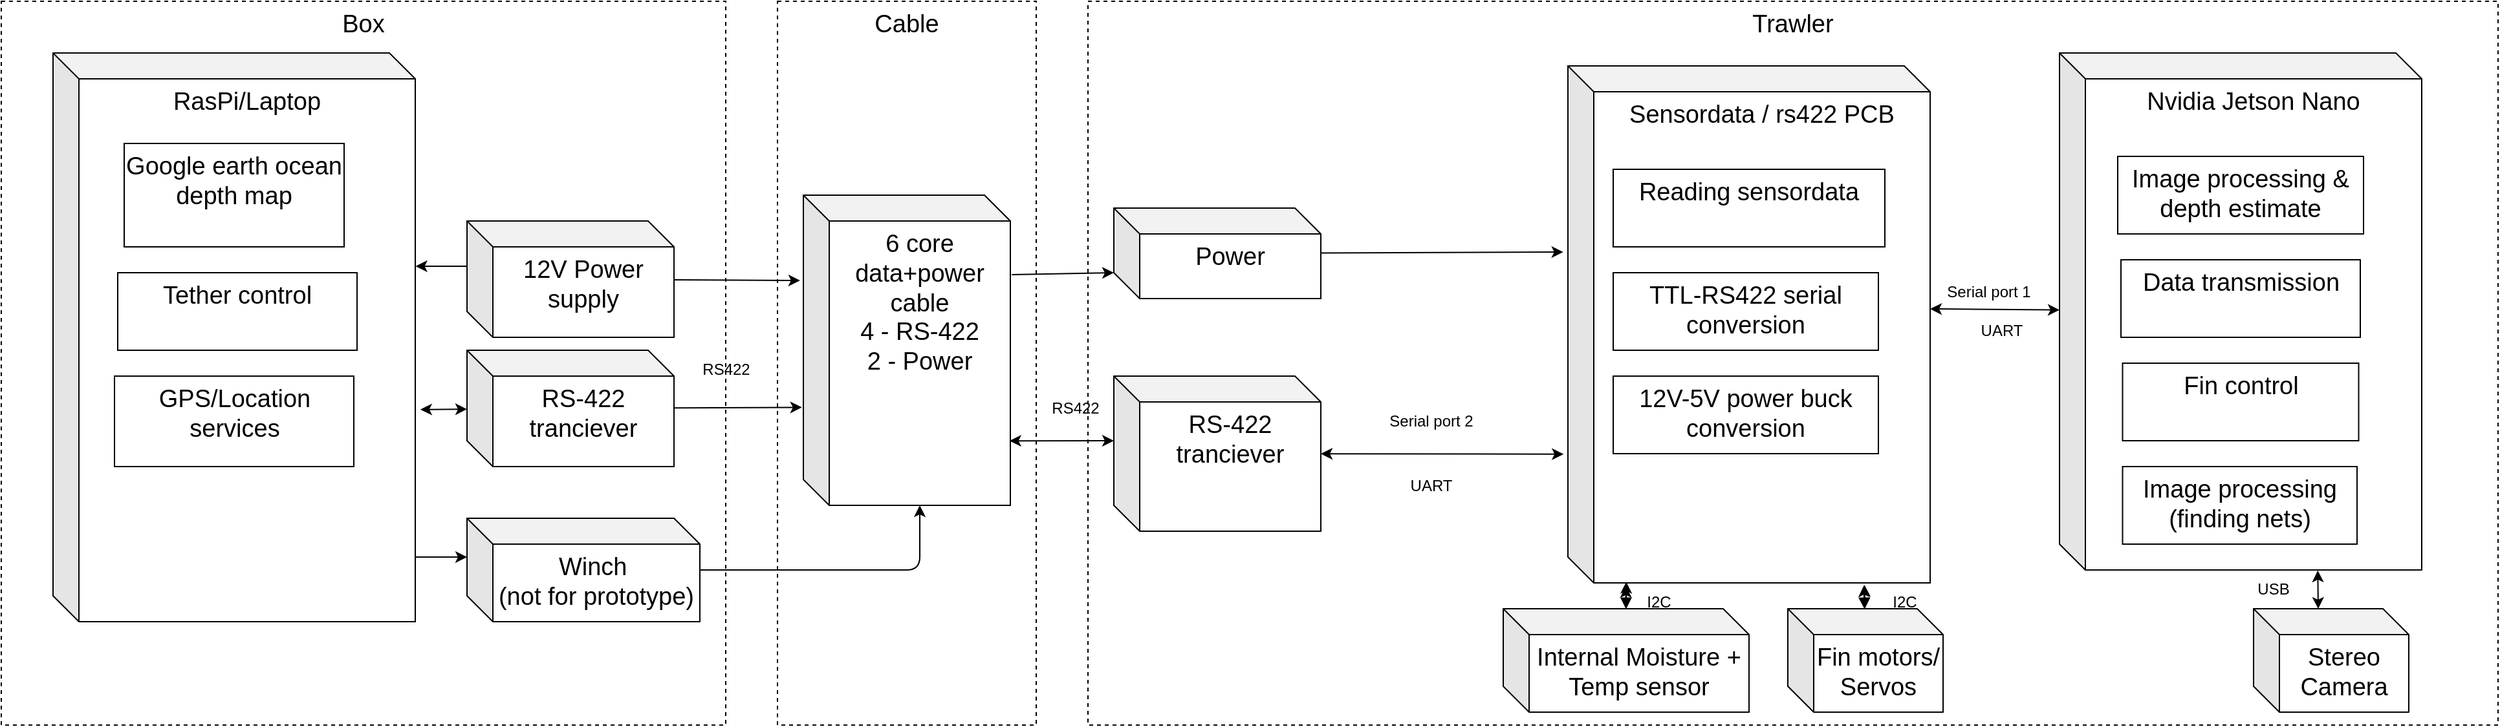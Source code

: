 <mxfile>
    <diagram id="Slhoa-HjcYFDM3AOvHh0" name="Page-1">
        <mxGraphModel dx="1309" dy="719" grid="1" gridSize="10" guides="1" tooltips="1" connect="1" arrows="1" fold="1" page="0" pageScale="1" pageWidth="827" pageHeight="1169" math="0" shadow="0">
            <root>
                <mxCell id="0"/>
                <mxCell id="1" style="locked=1;" parent="0"/>
                <mxCell id="3" value="&lt;font style=&quot;font-size: 19px;&quot;&gt;Box&lt;/font&gt;" style="rounded=0;whiteSpace=wrap;html=1;fillColor=none;dashed=1;verticalAlign=top;" parent="1" vertex="1">
                    <mxGeometry y="80" width="560" height="560" as="geometry"/>
                </mxCell>
                <mxCell id="4" value="&lt;font style=&quot;font-size: 19px;&quot;&gt;Trawler&lt;br&gt;&lt;br&gt;&lt;/font&gt;" style="rounded=0;whiteSpace=wrap;html=1;fillColor=none;dashed=1;verticalAlign=top;" parent="1" vertex="1">
                    <mxGeometry x="840" y="80" width="1090" height="560" as="geometry"/>
                </mxCell>
                <mxCell id="5" value="&lt;font style=&quot;font-size: 19px;&quot;&gt;Cable&lt;/font&gt;" style="rounded=0;whiteSpace=wrap;html=1;fillColor=none;dashed=1;verticalAlign=top;" parent="1" vertex="1">
                    <mxGeometry x="600" y="80" width="200" height="560" as="geometry"/>
                </mxCell>
                <mxCell id="74" style="edgeStyle=none;html=1;entryX=0.819;entryY=1.004;entryDx=0;entryDy=0;entryPerimeter=0;startArrow=block;startFill=1;" edge="1" parent="1" source="31" target="29">
                    <mxGeometry relative="1" as="geometry"/>
                </mxCell>
                <mxCell id="75" style="edgeStyle=none;html=1;entryX=0.16;entryY=1.006;entryDx=0;entryDy=0;entryPerimeter=0;startArrow=block;startFill=1;" edge="1" parent="1" source="34" target="29">
                    <mxGeometry relative="1" as="geometry"/>
                </mxCell>
                <mxCell id="6" value="Box" style="locked=1;" parent="0"/>
                <mxCell id="11" value="RasPi/Laptop" style="shape=cube;whiteSpace=wrap;html=1;boundedLbl=1;backgroundOutline=1;darkOpacity=0.05;darkOpacity2=0.1;fontSize=19;fillColor=default;verticalAlign=top;" parent="6" vertex="1">
                    <mxGeometry x="40" y="120" width="280" height="440" as="geometry"/>
                </mxCell>
                <mxCell id="10" value="Google earth ocean depth map" style="rounded=0;whiteSpace=wrap;html=1;fontSize=19;fillColor=default;verticalAlign=top;" parent="6" vertex="1">
                    <mxGeometry x="95" y="190" width="170" height="80" as="geometry"/>
                </mxCell>
                <mxCell id="51" style="edgeStyle=none;html=1;entryX=-0.016;entryY=0.275;entryDx=0;entryDy=0;entryPerimeter=0;fontSize=19;" parent="6" source="13" target="28" edge="1">
                    <mxGeometry relative="1" as="geometry"/>
                </mxCell>
                <mxCell id="53" style="edgeStyle=none;html=1;exitX=0;exitY=0;exitDx=0;exitDy=35;exitPerimeter=0;entryX=1.001;entryY=0.375;entryDx=0;entryDy=0;entryPerimeter=0;fontSize=19;" parent="6" source="13" target="11" edge="1">
                    <mxGeometry relative="1" as="geometry"/>
                </mxCell>
                <mxCell id="13" value="12V Power supply" style="shape=cube;whiteSpace=wrap;html=1;boundedLbl=1;backgroundOutline=1;darkOpacity=0.05;darkOpacity2=0.1;fontSize=19;fillColor=default;verticalAlign=top;" parent="6" vertex="1">
                    <mxGeometry x="360" y="250" width="160" height="90" as="geometry"/>
                </mxCell>
                <mxCell id="50" style="edgeStyle=none;html=1;entryX=-0.007;entryY=0.684;entryDx=0;entryDy=0;entryPerimeter=0;fontSize=19;" parent="6" source="21" target="28" edge="1">
                    <mxGeometry relative="1" as="geometry"/>
                </mxCell>
                <mxCell id="54" style="edgeStyle=none;html=1;entryX=1.014;entryY=0.627;entryDx=0;entryDy=0;entryPerimeter=0;fontSize=19;startArrow=classic;startFill=1;" parent="6" source="21" target="11" edge="1">
                    <mxGeometry relative="1" as="geometry"/>
                </mxCell>
                <mxCell id="21" value="RS-422 tranciever" style="shape=cube;whiteSpace=wrap;html=1;boundedLbl=1;backgroundOutline=1;darkOpacity=0.05;darkOpacity2=0.1;fontSize=19;fillColor=default;verticalAlign=top;" parent="6" vertex="1">
                    <mxGeometry x="360" y="350" width="160" height="90" as="geometry"/>
                </mxCell>
                <mxCell id="46" value="Tether control" style="rounded=0;whiteSpace=wrap;html=1;fontSize=19;verticalAlign=top;" parent="6" vertex="1">
                    <mxGeometry x="90" y="290" width="185" height="60" as="geometry"/>
                </mxCell>
                <mxCell id="49" style="edgeStyle=none;html=1;entryX=0;entryY=0;entryDx=90;entryDy=240;entryPerimeter=0;fontSize=19;" parent="6" source="48" target="28" edge="1">
                    <mxGeometry relative="1" as="geometry">
                        <Array as="points">
                            <mxPoint x="710" y="520"/>
                        </Array>
                    </mxGeometry>
                </mxCell>
                <mxCell id="48" value="Winch&amp;nbsp;&lt;br&gt;(not for prototype)" style="shape=cube;whiteSpace=wrap;html=1;boundedLbl=1;backgroundOutline=1;darkOpacity=0.05;darkOpacity2=0.1;fontSize=19;verticalAlign=top;" parent="6" vertex="1">
                    <mxGeometry x="360" y="480" width="180" height="80" as="geometry"/>
                </mxCell>
                <mxCell id="55" value="" style="endArrow=classic;html=1;fontSize=19;entryX=0;entryY=0;entryDx=0;entryDy=30;entryPerimeter=0;" parent="6" target="48" edge="1">
                    <mxGeometry width="50" height="50" relative="1" as="geometry">
                        <mxPoint x="320" y="510" as="sourcePoint"/>
                        <mxPoint x="500" y="650" as="targetPoint"/>
                    </mxGeometry>
                </mxCell>
                <mxCell id="67" value="GPS/Location services" style="rounded=0;whiteSpace=wrap;html=1;fontSize=19;verticalAlign=top;" parent="6" vertex="1">
                    <mxGeometry x="87.5" y="370" width="185" height="70" as="geometry"/>
                </mxCell>
                <mxCell id="24" value="Cable" style="locked=1;" parent="0"/>
                <mxCell id="28" value="6 core data+power cable&lt;br&gt;4 - RS-422&lt;br&gt;2 - Power" style="shape=cube;whiteSpace=wrap;html=1;boundedLbl=1;backgroundOutline=1;darkOpacity=0.05;darkOpacity2=0.1;fontSize=19;fillColor=default;verticalAlign=top;" parent="24" vertex="1">
                    <mxGeometry x="620" y="230" width="160" height="240" as="geometry"/>
                </mxCell>
                <mxCell id="86" value="RS422" style="text;html=1;align=center;verticalAlign=middle;resizable=0;points=[];autosize=1;strokeColor=none;fillColor=none;" vertex="1" parent="24">
                    <mxGeometry x="530" y="350" width="60" height="30" as="geometry"/>
                </mxCell>
                <mxCell id="87" value="RS422" style="text;html=1;align=center;verticalAlign=middle;resizable=0;points=[];autosize=1;strokeColor=none;fillColor=none;" vertex="1" parent="24">
                    <mxGeometry x="800" y="380" width="60" height="30" as="geometry"/>
                </mxCell>
                <mxCell id="16" value="Trawler" style="locked=1;" parent="0"/>
                <mxCell id="17" value="Stereo Camera" style="shape=cube;whiteSpace=wrap;html=1;boundedLbl=1;backgroundOutline=1;darkOpacity=0.05;darkOpacity2=0.1;fontSize=19;fillColor=default;verticalAlign=top;" parent="16" vertex="1">
                    <mxGeometry x="1741" y="550" width="120" height="80" as="geometry"/>
                </mxCell>
                <mxCell id="29" value="Sensordata / rs422 PCB" style="shape=cube;whiteSpace=wrap;html=1;boundedLbl=1;backgroundOutline=1;darkOpacity=0.05;darkOpacity2=0.1;fontSize=19;fillColor=default;verticalAlign=top;" parent="16" vertex="1">
                    <mxGeometry x="1211" y="130" width="280" height="400" as="geometry"/>
                </mxCell>
                <mxCell id="79" style="edgeStyle=none;html=1;entryX=0.817;entryY=1.005;entryDx=0;entryDy=0;entryPerimeter=0;startArrow=block;startFill=1;" edge="1" parent="16" source="31" target="29">
                    <mxGeometry relative="1" as="geometry"/>
                </mxCell>
                <mxCell id="31" value="Fin motors/ Servos" style="shape=cube;whiteSpace=wrap;html=1;boundedLbl=1;backgroundOutline=1;darkOpacity=0.05;darkOpacity2=0.1;fontSize=19;fillColor=default;verticalAlign=top;" parent="16" vertex="1">
                    <mxGeometry x="1381" y="550" width="120" height="80" as="geometry"/>
                </mxCell>
                <mxCell id="81" style="edgeStyle=none;html=1;entryX=0.161;entryY=0.998;entryDx=0;entryDy=0;entryPerimeter=0;startArrow=block;startFill=1;" edge="1" parent="16" source="34" target="29">
                    <mxGeometry relative="1" as="geometry"/>
                </mxCell>
                <mxCell id="34" value="Internal Moisture + Temp sensor" style="shape=cube;whiteSpace=wrap;html=1;boundedLbl=1;backgroundOutline=1;darkOpacity=0.05;darkOpacity2=0.1;fontSize=19;fillColor=default;verticalAlign=top;" parent="16" vertex="1">
                    <mxGeometry x="1161" y="550" width="190" height="80" as="geometry"/>
                </mxCell>
                <mxCell id="60" style="edgeStyle=none;html=1;entryX=0;entryY=0;entryDx=50;entryDy=0;entryPerimeter=0;fontSize=19;startArrow=classic;startFill=1;exitX=0.713;exitY=1.001;exitDx=0;exitDy=0;exitPerimeter=0;" parent="16" source="36" target="17" edge="1">
                    <mxGeometry relative="1" as="geometry"/>
                </mxCell>
                <mxCell id="71" style="edgeStyle=none;html=1;entryX=1;entryY=0.47;entryDx=0;entryDy=0;entryPerimeter=0;startArrow=classic;startFill=1;" parent="16" source="36" target="29" edge="1">
                    <mxGeometry relative="1" as="geometry"/>
                </mxCell>
                <mxCell id="36" value="Nvidia Jetson Nano" style="shape=cube;whiteSpace=wrap;html=1;boundedLbl=1;backgroundOutline=1;darkOpacity=0.05;darkOpacity2=0.1;fontSize=19;fillColor=default;verticalAlign=top;" parent="16" vertex="1">
                    <mxGeometry x="1591" y="120" width="280" height="400" as="geometry"/>
                </mxCell>
                <mxCell id="69" style="edgeStyle=none;html=1;entryX=-0.013;entryY=0.36;entryDx=0;entryDy=0;entryPerimeter=0;" parent="16" source="39" target="29" edge="1">
                    <mxGeometry relative="1" as="geometry">
                        <mxPoint x="1080" y="280" as="targetPoint"/>
                    </mxGeometry>
                </mxCell>
                <mxCell id="39" value="Power" style="shape=cube;whiteSpace=wrap;html=1;boundedLbl=1;backgroundOutline=1;darkOpacity=0.05;darkOpacity2=0.1;fontSize=19;fillColor=default;verticalAlign=top;" parent="16" vertex="1">
                    <mxGeometry x="860" y="240" width="160" height="70" as="geometry"/>
                </mxCell>
                <mxCell id="70" style="edgeStyle=none;html=1;entryX=-0.012;entryY=0.751;entryDx=0;entryDy=0;entryPerimeter=0;startArrow=classic;startFill=1;" parent="16" source="40" target="29" edge="1">
                    <mxGeometry relative="1" as="geometry"/>
                </mxCell>
                <mxCell id="40" value="RS-422 tranciever" style="shape=cube;whiteSpace=wrap;html=1;boundedLbl=1;backgroundOutline=1;darkOpacity=0.05;darkOpacity2=0.1;fontSize=19;fillColor=default;verticalAlign=top;" parent="16" vertex="1">
                    <mxGeometry x="860" y="370" width="160" height="120" as="geometry"/>
                </mxCell>
                <mxCell id="41" value="&lt;font style=&quot;font-size: 19px;&quot;&gt;Image processing &amp;amp; depth estimate&lt;/font&gt;" style="rounded=0;whiteSpace=wrap;html=1;verticalAlign=top;" parent="16" vertex="1">
                    <mxGeometry x="1636" y="200" width="190" height="60" as="geometry"/>
                </mxCell>
                <mxCell id="42" value="Data transmission" style="whiteSpace=wrap;html=1;fontSize=19;verticalAlign=top;" parent="16" vertex="1">
                    <mxGeometry x="1638.5" y="280" width="185" height="60" as="geometry"/>
                </mxCell>
                <mxCell id="43" value="Fin control" style="rounded=0;whiteSpace=wrap;html=1;fontSize=19;verticalAlign=top;" parent="16" vertex="1">
                    <mxGeometry x="1639.75" y="360" width="182.5" height="60" as="geometry"/>
                </mxCell>
                <mxCell id="44" value="Reading sensordata" style="rounded=0;whiteSpace=wrap;html=1;fontSize=19;verticalAlign=top;" parent="16" vertex="1">
                    <mxGeometry x="1246" y="210" width="210" height="60" as="geometry"/>
                </mxCell>
                <mxCell id="45" value="TTL-RS422 serial conversion" style="rounded=0;whiteSpace=wrap;html=1;fontSize=19;verticalAlign=top;" parent="16" vertex="1">
                    <mxGeometry x="1246" y="290" width="205" height="60" as="geometry"/>
                </mxCell>
                <mxCell id="56" value="" style="endArrow=classic;html=1;fontSize=19;exitX=0.996;exitY=0.792;exitDx=0;exitDy=0;exitPerimeter=0;entryX=0;entryY=0;entryDx=0;entryDy=50;entryPerimeter=0;startArrow=classic;startFill=1;" parent="16" source="28" target="40" edge="1">
                    <mxGeometry width="50" height="50" relative="1" as="geometry">
                        <mxPoint x="920" y="600" as="sourcePoint"/>
                        <mxPoint x="970" y="550" as="targetPoint"/>
                    </mxGeometry>
                </mxCell>
                <mxCell id="57" value="" style="endArrow=classic;html=1;fontSize=19;exitX=1.007;exitY=0.256;exitDx=0;exitDy=0;exitPerimeter=0;entryX=0;entryY=0;entryDx=0;entryDy=50;entryPerimeter=0;" parent="16" source="28" target="39" edge="1">
                    <mxGeometry width="50" height="50" relative="1" as="geometry">
                        <mxPoint x="870" y="130" as="sourcePoint"/>
                        <mxPoint x="920" y="80" as="targetPoint"/>
                    </mxGeometry>
                </mxCell>
                <mxCell id="68" value="12V-5V power buck conversion" style="rounded=0;whiteSpace=wrap;html=1;fontSize=19;verticalAlign=top;" parent="16" vertex="1">
                    <mxGeometry x="1246" y="370" width="205" height="60" as="geometry"/>
                </mxCell>
                <mxCell id="73" value="Image processing (finding nets)" style="rounded=0;whiteSpace=wrap;html=1;fontSize=19;fillColor=default;verticalAlign=top;" parent="16" vertex="1">
                    <mxGeometry x="1639.75" y="440" width="181.25" height="60" as="geometry"/>
                </mxCell>
                <mxCell id="76" value="Serial port 1" style="text;html=1;align=center;verticalAlign=middle;resizable=0;points=[];autosize=1;strokeColor=none;fillColor=none;" vertex="1" parent="16">
                    <mxGeometry x="1491" y="290" width="90" height="30" as="geometry"/>
                </mxCell>
                <mxCell id="78" value="USB" style="text;html=1;align=center;verticalAlign=middle;resizable=0;points=[];autosize=1;strokeColor=none;fillColor=none;" vertex="1" parent="16">
                    <mxGeometry x="1731" y="520" width="50" height="30" as="geometry"/>
                </mxCell>
                <mxCell id="80" value="I2C" style="text;html=1;align=center;verticalAlign=middle;resizable=0;points=[];autosize=1;strokeColor=none;fillColor=none;" vertex="1" parent="16">
                    <mxGeometry x="1451" y="530" width="40" height="30" as="geometry"/>
                </mxCell>
                <mxCell id="82" value="I2C" style="text;html=1;align=center;verticalAlign=middle;resizable=0;points=[];autosize=1;strokeColor=none;fillColor=none;" vertex="1" parent="16">
                    <mxGeometry x="1261" y="530" width="40" height="30" as="geometry"/>
                </mxCell>
                <mxCell id="83" value="Serial port 2" style="text;html=1;align=center;verticalAlign=middle;resizable=0;points=[];autosize=1;strokeColor=none;fillColor=none;" vertex="1" parent="16">
                    <mxGeometry x="1060" y="390" width="90" height="30" as="geometry"/>
                </mxCell>
                <mxCell id="84" value="UART" style="text;html=1;align=center;verticalAlign=middle;resizable=0;points=[];autosize=1;strokeColor=none;fillColor=none;" vertex="1" parent="16">
                    <mxGeometry x="1516" y="320" width="60" height="30" as="geometry"/>
                </mxCell>
                <mxCell id="85" value="UART" style="text;html=1;align=center;verticalAlign=middle;resizable=0;points=[];autosize=1;strokeColor=none;fillColor=none;" vertex="1" parent="16">
                    <mxGeometry x="1075" y="440" width="60" height="30" as="geometry"/>
                </mxCell>
            </root>
        </mxGraphModel>
    </diagram>
</mxfile>